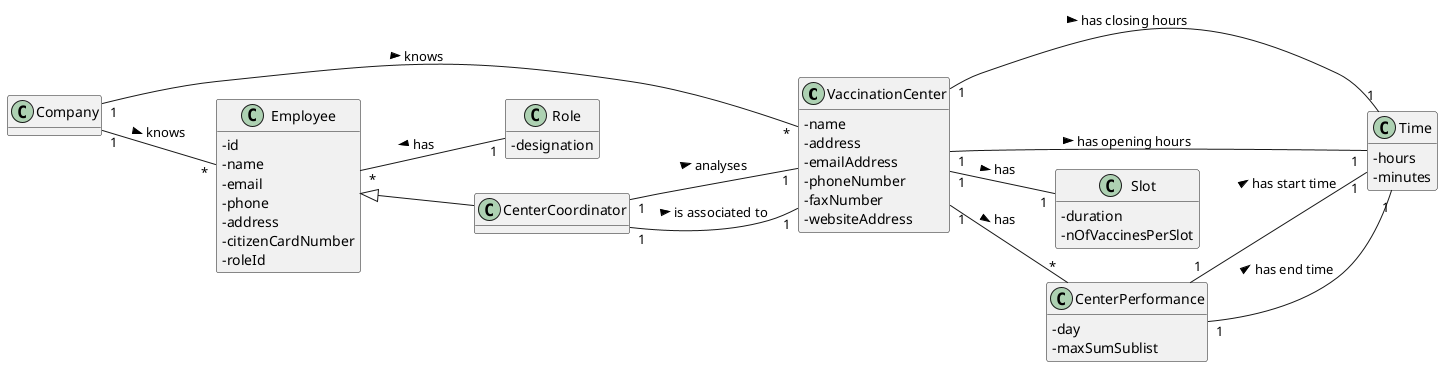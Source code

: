 @startuml
hide methods
left to right direction
skinparam classAttributeIconSize 0

class VaccinationCenter {
  - name
  - address
  - emailAddress
  - phoneNumber
  - faxNumber
  - websiteAddress
}

class Time {
  - hours
  - minutes
}

class Slot {
  -duration
  -nOfVaccinesPerSlot
}

class Employee {
  -id
  -name
  -email
  -phone
  -address
  -citizenCardNumber
  -roleId
}

class CenterPerformance {
  - day
  - maxSumSublist
}

class Role {
  -designation
}

class Company {}

class CenterCoordinator {}


VaccinationCenter "1" -- "1" Time : has closing hours >
VaccinationCenter "1" -- "1" Time : has opening hours >

CenterPerformance "1" -- "1" Time : has start time >
CenterPerformance "1" -- "1" Time : has end time >

VaccinationCenter "1" -- "1" Slot : has >

Employee <|-- CenterCoordinator
Employee "*" -- "1" Role : has <

Company "1" -- "*" Employee : knows >
Company "1" -- "*" VaccinationCenter : knows >

VaccinationCenter "1" -- "*" CenterPerformance : has >

CenterCoordinator "1" -- "1" VaccinationCenter : analyses >
CenterCoordinator "1" -- "1" VaccinationCenter : is associated to >

@enduml
